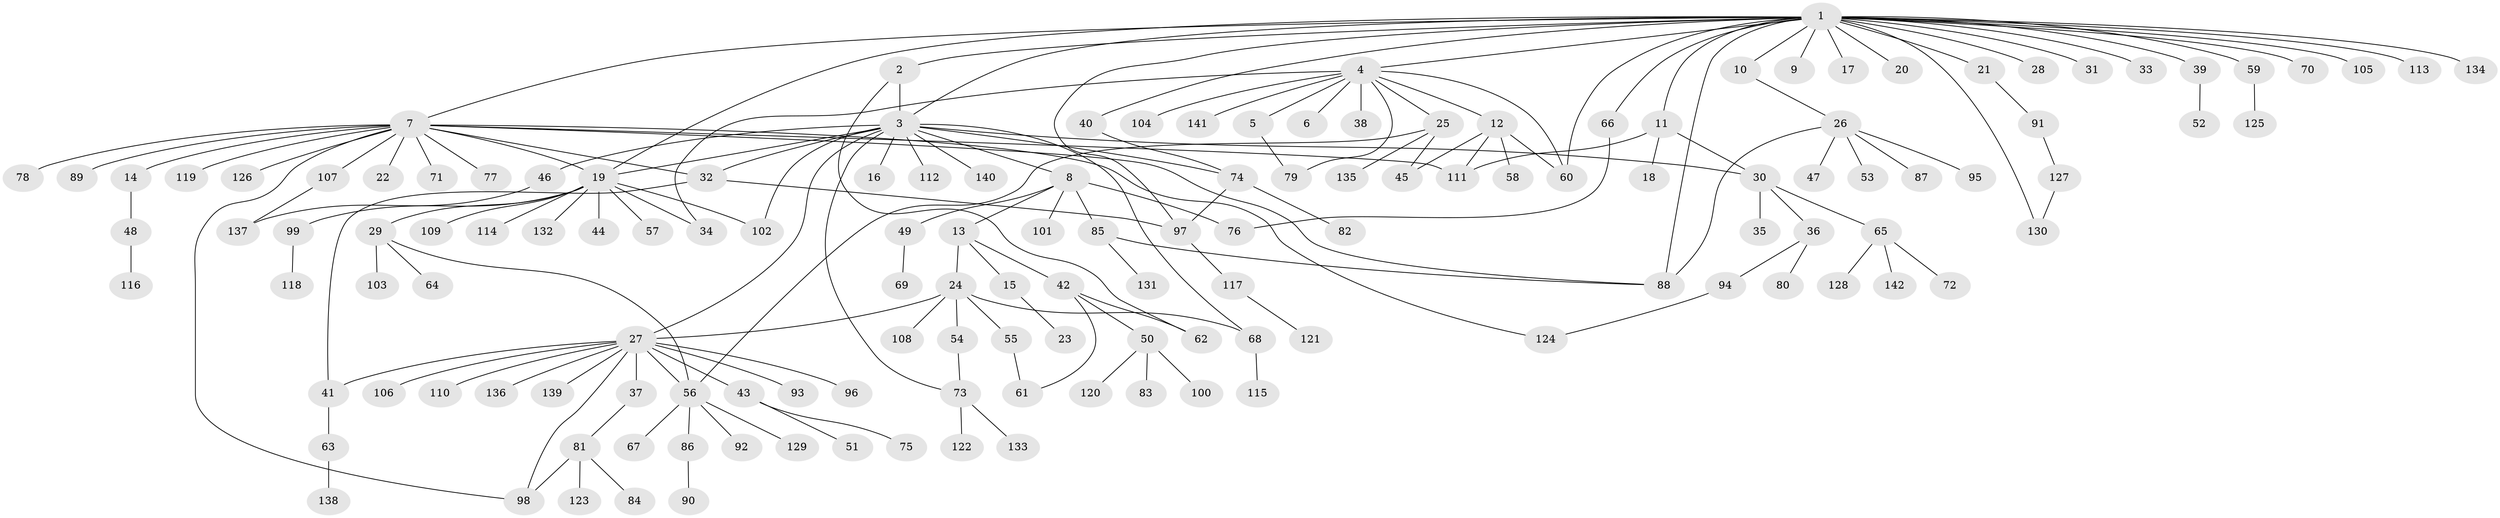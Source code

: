 // coarse degree distribution, {4: 0.08450704225352113, 3: 0.08450704225352113, 1: 0.5070422535211268, 13: 0.014084507042253521, 2: 0.18309859154929578, 5: 0.04225352112676056, 7: 0.014084507042253521, 8: 0.014084507042253521, 9: 0.014084507042253521, 23: 0.014084507042253521, 11: 0.014084507042253521, 12: 0.014084507042253521}
// Generated by graph-tools (version 1.1) at 2025/36/03/04/25 23:36:55]
// undirected, 142 vertices, 174 edges
graph export_dot {
  node [color=gray90,style=filled];
  1;
  2;
  3;
  4;
  5;
  6;
  7;
  8;
  9;
  10;
  11;
  12;
  13;
  14;
  15;
  16;
  17;
  18;
  19;
  20;
  21;
  22;
  23;
  24;
  25;
  26;
  27;
  28;
  29;
  30;
  31;
  32;
  33;
  34;
  35;
  36;
  37;
  38;
  39;
  40;
  41;
  42;
  43;
  44;
  45;
  46;
  47;
  48;
  49;
  50;
  51;
  52;
  53;
  54;
  55;
  56;
  57;
  58;
  59;
  60;
  61;
  62;
  63;
  64;
  65;
  66;
  67;
  68;
  69;
  70;
  71;
  72;
  73;
  74;
  75;
  76;
  77;
  78;
  79;
  80;
  81;
  82;
  83;
  84;
  85;
  86;
  87;
  88;
  89;
  90;
  91;
  92;
  93;
  94;
  95;
  96;
  97;
  98;
  99;
  100;
  101;
  102;
  103;
  104;
  105;
  106;
  107;
  108;
  109;
  110;
  111;
  112;
  113;
  114;
  115;
  116;
  117;
  118;
  119;
  120;
  121;
  122;
  123;
  124;
  125;
  126;
  127;
  128;
  129;
  130;
  131;
  132;
  133;
  134;
  135;
  136;
  137;
  138;
  139;
  140;
  141;
  142;
  1 -- 2;
  1 -- 3;
  1 -- 4;
  1 -- 7;
  1 -- 9;
  1 -- 10;
  1 -- 11;
  1 -- 17;
  1 -- 19;
  1 -- 20;
  1 -- 21;
  1 -- 28;
  1 -- 31;
  1 -- 33;
  1 -- 39;
  1 -- 40;
  1 -- 59;
  1 -- 60;
  1 -- 66;
  1 -- 70;
  1 -- 88;
  1 -- 97;
  1 -- 105;
  1 -- 113;
  1 -- 130;
  1 -- 134;
  2 -- 3;
  2 -- 62;
  3 -- 8;
  3 -- 16;
  3 -- 19;
  3 -- 27;
  3 -- 30;
  3 -- 32;
  3 -- 46;
  3 -- 68;
  3 -- 73;
  3 -- 74;
  3 -- 102;
  3 -- 112;
  3 -- 140;
  4 -- 5;
  4 -- 6;
  4 -- 12;
  4 -- 25;
  4 -- 34;
  4 -- 38;
  4 -- 60;
  4 -- 79;
  4 -- 104;
  4 -- 141;
  5 -- 79;
  7 -- 14;
  7 -- 19;
  7 -- 22;
  7 -- 32;
  7 -- 71;
  7 -- 77;
  7 -- 78;
  7 -- 88;
  7 -- 89;
  7 -- 98;
  7 -- 107;
  7 -- 111;
  7 -- 119;
  7 -- 124;
  7 -- 126;
  8 -- 13;
  8 -- 49;
  8 -- 76;
  8 -- 85;
  8 -- 101;
  10 -- 26;
  11 -- 18;
  11 -- 30;
  11 -- 111;
  12 -- 45;
  12 -- 58;
  12 -- 60;
  12 -- 111;
  13 -- 15;
  13 -- 24;
  13 -- 42;
  14 -- 48;
  15 -- 23;
  19 -- 29;
  19 -- 34;
  19 -- 44;
  19 -- 57;
  19 -- 99;
  19 -- 102;
  19 -- 109;
  19 -- 114;
  19 -- 132;
  21 -- 91;
  24 -- 27;
  24 -- 54;
  24 -- 55;
  24 -- 68;
  24 -- 108;
  25 -- 45;
  25 -- 56;
  25 -- 135;
  26 -- 47;
  26 -- 53;
  26 -- 87;
  26 -- 88;
  26 -- 95;
  27 -- 37;
  27 -- 41;
  27 -- 43;
  27 -- 56;
  27 -- 93;
  27 -- 96;
  27 -- 98;
  27 -- 106;
  27 -- 110;
  27 -- 136;
  27 -- 139;
  29 -- 56;
  29 -- 64;
  29 -- 103;
  30 -- 35;
  30 -- 36;
  30 -- 65;
  32 -- 41;
  32 -- 97;
  36 -- 80;
  36 -- 94;
  37 -- 81;
  39 -- 52;
  40 -- 74;
  41 -- 63;
  42 -- 50;
  42 -- 61;
  42 -- 62;
  43 -- 51;
  43 -- 75;
  46 -- 137;
  48 -- 116;
  49 -- 69;
  50 -- 83;
  50 -- 100;
  50 -- 120;
  54 -- 73;
  55 -- 61;
  56 -- 67;
  56 -- 86;
  56 -- 92;
  56 -- 129;
  59 -- 125;
  63 -- 138;
  65 -- 72;
  65 -- 128;
  65 -- 142;
  66 -- 76;
  68 -- 115;
  73 -- 122;
  73 -- 133;
  74 -- 82;
  74 -- 97;
  81 -- 84;
  81 -- 98;
  81 -- 123;
  85 -- 88;
  85 -- 131;
  86 -- 90;
  91 -- 127;
  94 -- 124;
  97 -- 117;
  99 -- 118;
  107 -- 137;
  117 -- 121;
  127 -- 130;
}
